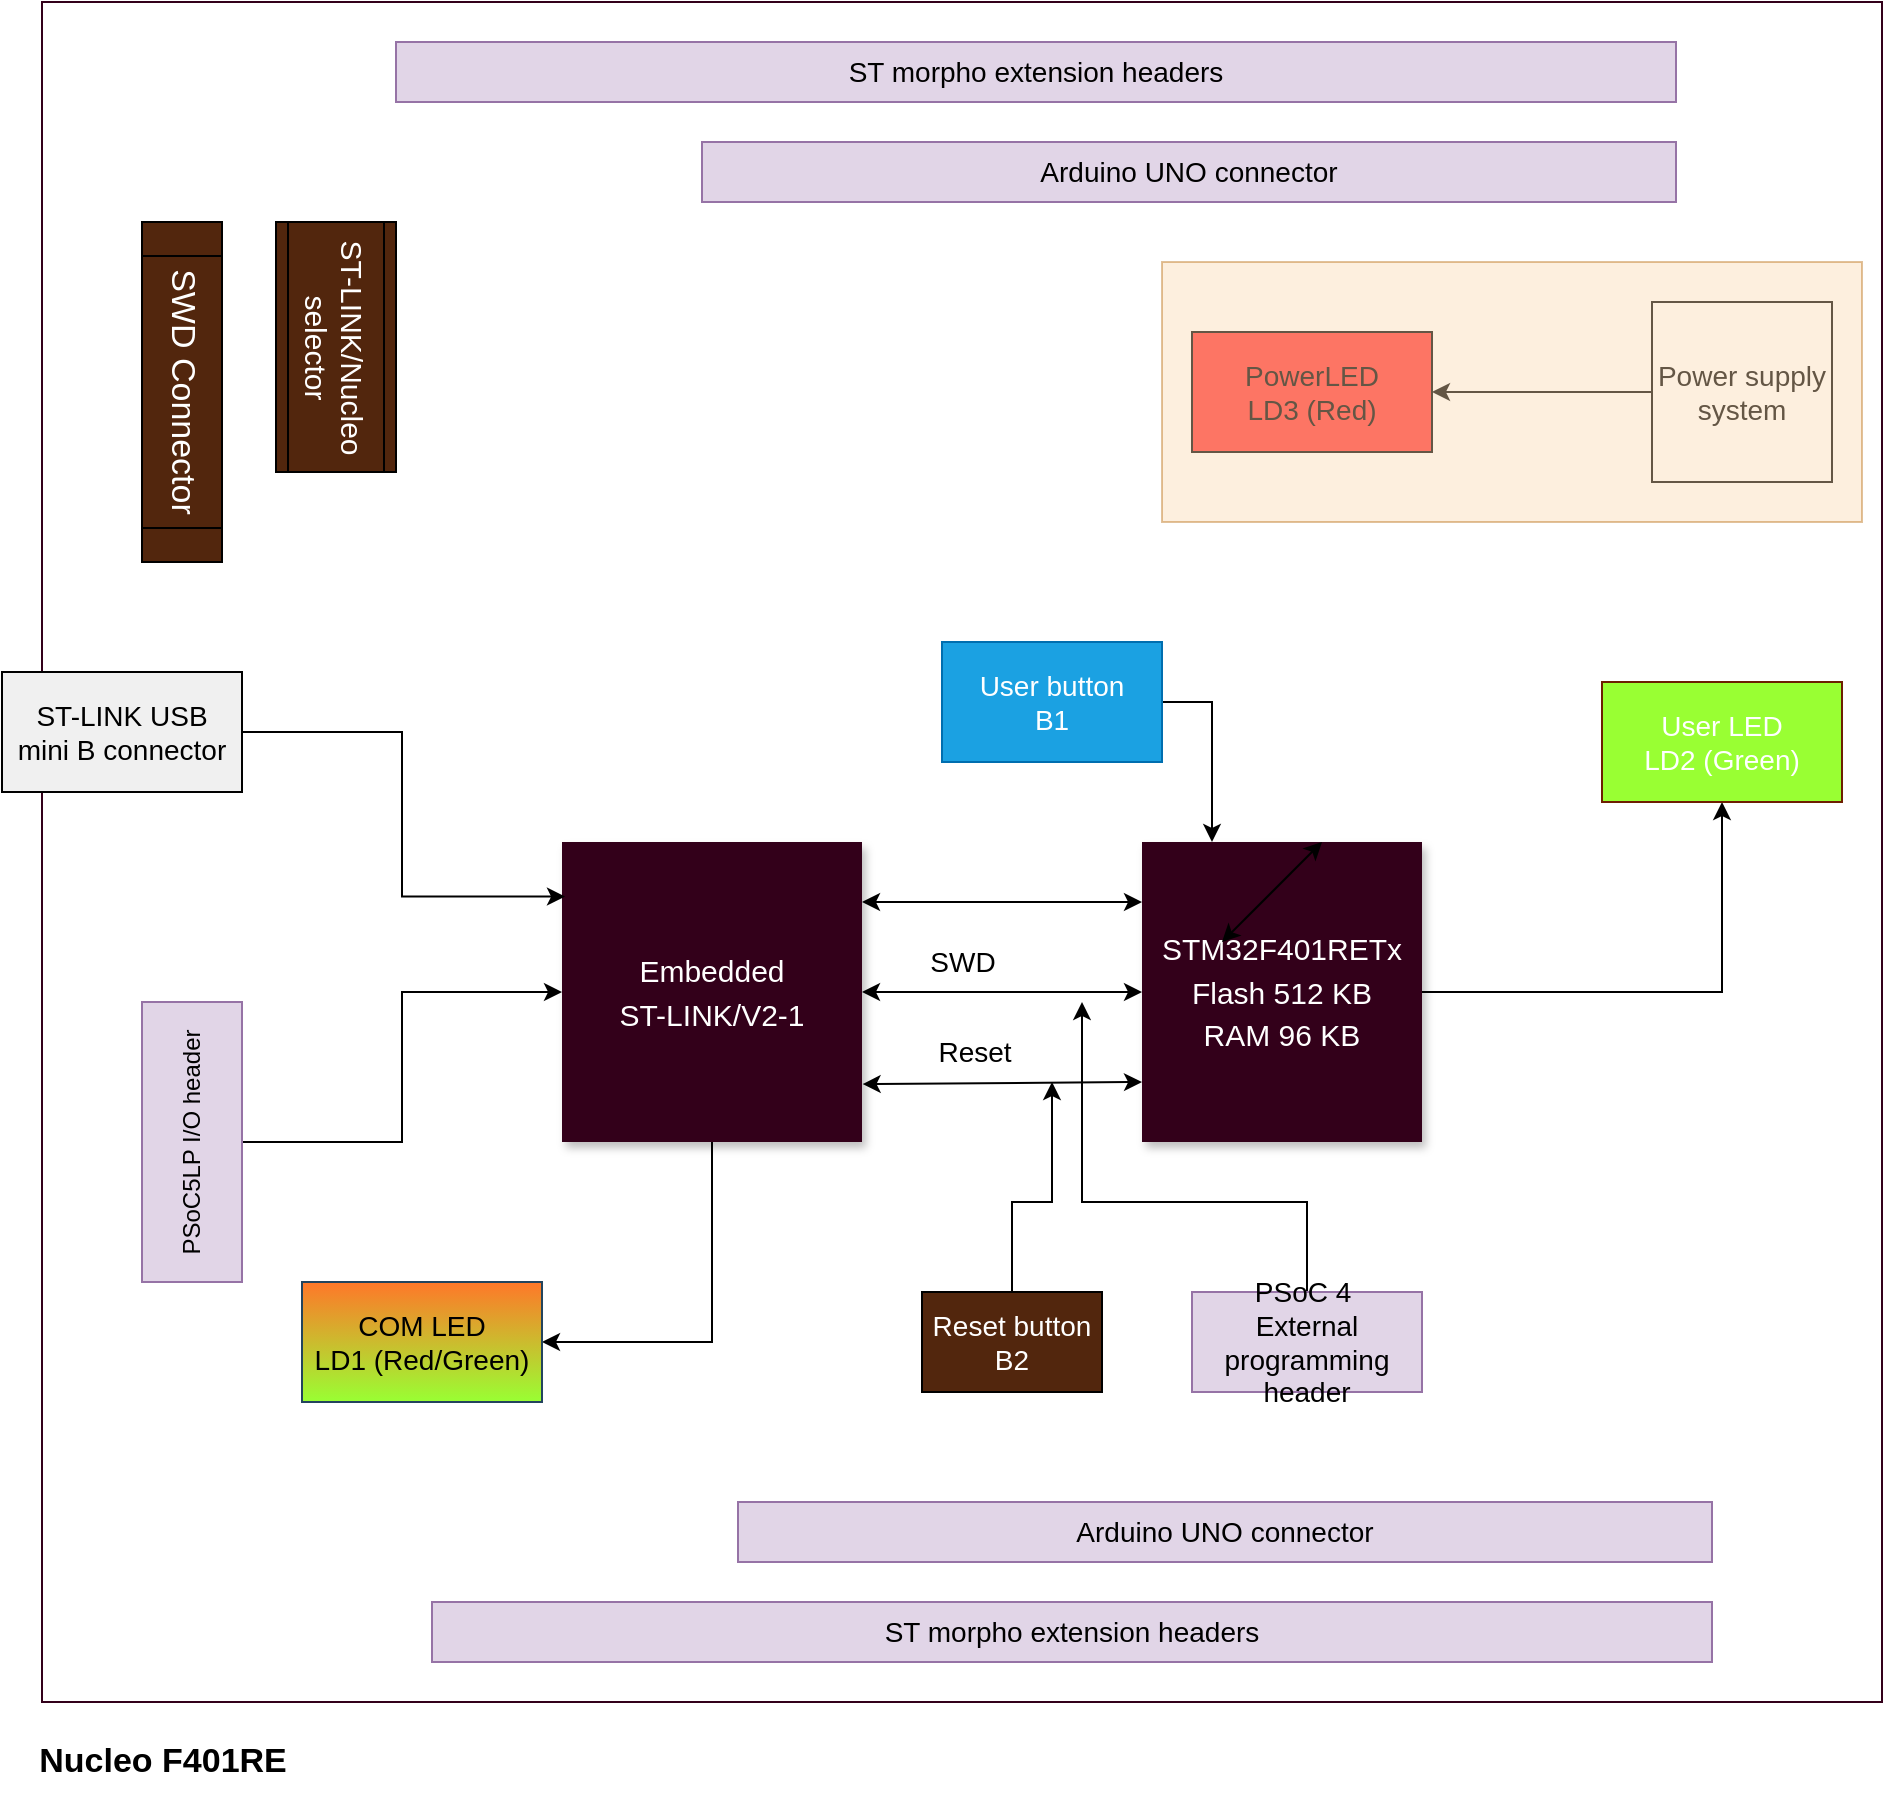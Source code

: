 <mxfile version="17.4.0" type="device"><diagram name="week3_HW_BD" id="KQ9V7Mq8DFxWsLJQvdYL"><mxGraphModel dx="1902" dy="1106" grid="1" gridSize="10" guides="1" tooltips="1" connect="1" arrows="1" fold="1" page="1" pageScale="1.5" pageWidth="1169" pageHeight="826" background="none" math="0" shadow="0"><root><mxCell id="eBfd8CCw8e6mTi2Bk2aQ-0" style=";html=1;"/><mxCell id="eBfd8CCw8e6mTi2Bk2aQ-1" style=";html=1;" parent="eBfd8CCw8e6mTi2Bk2aQ-0"/><mxCell id="eBfd8CCw8e6mTi2Bk2aQ-2" value="" style="rounded=0;whiteSpace=wrap;html=1;fontSize=14;fontColor=#FFFFFF;strokeColor=#33001A;fillColor=#FFFFFF;" parent="eBfd8CCw8e6mTi2Bk2aQ-1" vertex="1"><mxGeometry x="380" y="190" width="920" height="850" as="geometry"/></mxCell><mxCell id="eBfd8CCw8e6mTi2Bk2aQ-3" style="edgeStyle=orthogonalEdgeStyle;rounded=0;orthogonalLoop=1;jettySize=auto;html=1;" parent="eBfd8CCw8e6mTi2Bk2aQ-1" source="eBfd8CCw8e6mTi2Bk2aQ-4" target="eBfd8CCw8e6mTi2Bk2aQ-9" edge="1"><mxGeometry relative="1" as="geometry"/></mxCell><mxCell id="eBfd8CCw8e6mTi2Bk2aQ-4" value="&lt;font color=&quot;#ffffff&quot; style=&quot;font-size: 15px&quot;&gt;&lt;font style=&quot;font-size: 15px&quot;&gt;STM32F401RETx&lt;br&gt;&lt;/font&gt;Flash 512 KB&lt;br&gt;RAM 96 KB&lt;br&gt;&lt;/font&gt;" style="whiteSpace=wrap;html=1;shadow=1;fontSize=18;fillColor=#33001A;strokeColor=none;" parent="eBfd8CCw8e6mTi2Bk2aQ-1" vertex="1"><mxGeometry x="930" y="610" width="140" height="150" as="geometry"/></mxCell><mxCell id="eBfd8CCw8e6mTi2Bk2aQ-5" style="edgeStyle=orthogonalEdgeStyle;rounded=0;orthogonalLoop=1;jettySize=auto;html=1;entryX=1;entryY=0.5;entryDx=0;entryDy=0;exitX=0.5;exitY=1;exitDx=0;exitDy=0;" parent="eBfd8CCw8e6mTi2Bk2aQ-1" source="eBfd8CCw8e6mTi2Bk2aQ-6" target="eBfd8CCw8e6mTi2Bk2aQ-18" edge="1"><mxGeometry relative="1" as="geometry"/></mxCell><mxCell id="eBfd8CCw8e6mTi2Bk2aQ-6" value="&lt;font color=&quot;#ffffff&quot;&gt;&lt;font style=&quot;font-size: 15px&quot;&gt;Embedded &lt;br&gt;ST-LINK/V2-1&lt;/font&gt;&lt;br&gt;&lt;/font&gt;" style="whiteSpace=wrap;html=1;shadow=1;fontSize=18;fillColor=#33001A;strokeColor=none;" parent="eBfd8CCw8e6mTi2Bk2aQ-1" vertex="1"><mxGeometry x="640" y="610" width="150" height="150" as="geometry"/></mxCell><mxCell id="eBfd8CCw8e6mTi2Bk2aQ-7" value="" style="endArrow=classic;startArrow=classic;html=1;rounded=0;" parent="eBfd8CCw8e6mTi2Bk2aQ-1" edge="1"><mxGeometry width="50" height="50" relative="1" as="geometry"><mxPoint x="970" y="660" as="sourcePoint"/><mxPoint x="1020" y="610" as="targetPoint"/></mxGeometry></mxCell><mxCell id="eBfd8CCw8e6mTi2Bk2aQ-8" value="" style="endArrow=classic;startArrow=classic;html=1;rounded=0;exitX=1;exitY=0.5;exitDx=0;exitDy=0;entryX=0;entryY=0.5;entryDx=0;entryDy=0;" parent="eBfd8CCw8e6mTi2Bk2aQ-1" source="eBfd8CCw8e6mTi2Bk2aQ-6" target="eBfd8CCw8e6mTi2Bk2aQ-4" edge="1"><mxGeometry width="50" height="50" relative="1" as="geometry"><mxPoint x="970" y="660" as="sourcePoint"/><mxPoint x="1020" y="610" as="targetPoint"/></mxGeometry></mxCell><mxCell id="IaD88K3h0xtNhMwPBM4U-3" value="SWD" style="edgeLabel;html=1;align=center;verticalAlign=middle;resizable=0;points=[];fontSize=14;" parent="eBfd8CCw8e6mTi2Bk2aQ-8" vertex="1" connectable="0"><mxGeometry x="-0.257" relative="1" as="geometry"><mxPoint x="-2" y="-15" as="offset"/></mxGeometry></mxCell><mxCell id="eBfd8CCw8e6mTi2Bk2aQ-9" value="&lt;font style=&quot;font-size: 14px;&quot;&gt;User LED &lt;br style=&quot;font-size: 14px;&quot;&gt;LD2 (Green)&lt;/font&gt;" style="rounded=0;whiteSpace=wrap;html=1;fillColor=#99FF33;strokeColor=#6D1F00;fontColor=#ffffff;gradientColor=none;fontSize=14;" parent="eBfd8CCw8e6mTi2Bk2aQ-1" vertex="1"><mxGeometry x="1160" y="530" width="120" height="60" as="geometry"/></mxCell><mxCell id="eBfd8CCw8e6mTi2Bk2aQ-10" style="edgeStyle=orthogonalEdgeStyle;rounded=0;orthogonalLoop=1;jettySize=auto;html=1;" parent="eBfd8CCw8e6mTi2Bk2aQ-1" source="eBfd8CCw8e6mTi2Bk2aQ-11" edge="1"><mxGeometry relative="1" as="geometry"><mxPoint x="885" y="730" as="targetPoint"/><Array as="points"><mxPoint x="865" y="790"/><mxPoint x="885" y="790"/></Array></mxGeometry></mxCell><mxCell id="eBfd8CCw8e6mTi2Bk2aQ-11" value="&lt;font style=&quot;font-size: 14px;&quot;&gt;Reset button&lt;br style=&quot;font-size: 14px;&quot;&gt;B2&lt;/font&gt;" style="rounded=0;whiteSpace=wrap;html=1;fontSize=14;fillColor=#52260D;fontColor=#FFFFFF;" parent="eBfd8CCw8e6mTi2Bk2aQ-1" vertex="1"><mxGeometry x="820" y="835" width="90" height="50" as="geometry"/></mxCell><mxCell id="eBfd8CCw8e6mTi2Bk2aQ-12" style="edgeStyle=orthogonalEdgeStyle;rounded=0;orthogonalLoop=1;jettySize=auto;html=1;exitX=1;exitY=0.5;exitDx=0;exitDy=0;entryX=0.01;entryY=0.182;entryDx=0;entryDy=0;entryPerimeter=0;" parent="eBfd8CCw8e6mTi2Bk2aQ-1" source="eBfd8CCw8e6mTi2Bk2aQ-13" target="eBfd8CCw8e6mTi2Bk2aQ-6" edge="1"><mxGeometry relative="1" as="geometry"><Array as="points"><mxPoint x="560" y="555"/><mxPoint x="560" y="637"/></Array></mxGeometry></mxCell><mxCell id="eBfd8CCw8e6mTi2Bk2aQ-13" value="&lt;div style=&quot;font-size: 14px;&quot;&gt;ST-LINK USB&lt;/div&gt;&lt;div style=&quot;font-size: 14px;&quot;&gt;mini B connector&lt;/div&gt;" style="rounded=0;whiteSpace=wrap;html=1;fillColor=#F0F0F0;fontSize=14;" parent="eBfd8CCw8e6mTi2Bk2aQ-1" vertex="1"><mxGeometry x="360" y="525" width="120" height="60" as="geometry"/></mxCell><mxCell id="eBfd8CCw8e6mTi2Bk2aQ-14" value="" style="endArrow=classic;startArrow=classic;html=1;rounded=0;exitX=1.002;exitY=0.807;exitDx=0;exitDy=0;entryX=0;entryY=0.5;entryDx=0;entryDy=0;exitPerimeter=0;" parent="eBfd8CCw8e6mTi2Bk2aQ-1" source="eBfd8CCw8e6mTi2Bk2aQ-6" edge="1"><mxGeometry width="50" height="50" relative="1" as="geometry"><mxPoint x="840" y="730" as="sourcePoint"/><mxPoint x="930" y="730" as="targetPoint"/></mxGeometry></mxCell><mxCell id="IaD88K3h0xtNhMwPBM4U-5" style="edgeStyle=orthogonalEdgeStyle;rounded=0;orthogonalLoop=1;jettySize=auto;html=1;entryX=0.25;entryY=0;entryDx=0;entryDy=0;fontSize=14;exitX=1;exitY=0.5;exitDx=0;exitDy=0;" parent="eBfd8CCw8e6mTi2Bk2aQ-1" source="eBfd8CCw8e6mTi2Bk2aQ-16" target="eBfd8CCw8e6mTi2Bk2aQ-4" edge="1"><mxGeometry relative="1" as="geometry"/></mxCell><mxCell id="eBfd8CCw8e6mTi2Bk2aQ-16" value="&lt;font style=&quot;font-size: 14px;&quot;&gt;User button&lt;br style=&quot;font-size: 14px;&quot;&gt;B1&lt;/font&gt;" style="rounded=0;whiteSpace=wrap;html=1;fillColor=#1ba1e2;strokeColor=#006EAF;fontSize=14;fontColor=#ffffff;" parent="eBfd8CCw8e6mTi2Bk2aQ-1" vertex="1"><mxGeometry x="830" y="510" width="110" height="60" as="geometry"/></mxCell><mxCell id="eBfd8CCw8e6mTi2Bk2aQ-17" value="" style="endArrow=classic;startArrow=classic;html=1;rounded=0;exitX=1;exitY=0.2;exitDx=0;exitDy=0;entryX=0;entryY=0.5;entryDx=0;entryDy=0;exitPerimeter=0;" parent="eBfd8CCw8e6mTi2Bk2aQ-1" source="eBfd8CCw8e6mTi2Bk2aQ-6" edge="1"><mxGeometry width="50" height="50" relative="1" as="geometry"><mxPoint x="840" y="640" as="sourcePoint"/><mxPoint x="930" y="640" as="targetPoint"/></mxGeometry></mxCell><mxCell id="eBfd8CCw8e6mTi2Bk2aQ-18" value="&lt;font style=&quot;font-size: 14px&quot;&gt;COM LED&lt;br&gt;LD1 (Red/Green)&lt;/font&gt;" style="rounded=0;whiteSpace=wrap;html=1;fillColor=#FF7729;strokeColor=#23445d;gradientColor=#99FF33;" parent="eBfd8CCw8e6mTi2Bk2aQ-1" vertex="1"><mxGeometry x="510" y="830" width="120" height="60" as="geometry"/></mxCell><mxCell id="eBfd8CCw8e6mTi2Bk2aQ-19" value="&lt;font style=&quot;font-size: 14px;&quot;&gt;ST morpho extension headers&lt;/font&gt;" style="rounded=0;whiteSpace=wrap;html=1;fillColor=#e1d5e7;strokeColor=#9673a6;fontSize=14;" parent="eBfd8CCw8e6mTi2Bk2aQ-1" vertex="1"><mxGeometry x="557" y="210" width="640" height="30" as="geometry"/></mxCell><mxCell id="eBfd8CCw8e6mTi2Bk2aQ-20" value="&lt;font style=&quot;font-size: 14px;&quot;&gt;Arduino UNO connector&lt;/font&gt;" style="rounded=0;whiteSpace=wrap;html=1;fillColor=#e1d5e7;strokeColor=#9673a6;fontSize=14;" parent="eBfd8CCw8e6mTi2Bk2aQ-1" vertex="1"><mxGeometry x="728" y="940" width="487" height="30" as="geometry"/></mxCell><mxCell id="eBfd8CCw8e6mTi2Bk2aQ-21" style="edgeStyle=orthogonalEdgeStyle;rounded=0;orthogonalLoop=1;jettySize=auto;html=1;entryX=0;entryY=0.5;entryDx=0;entryDy=0;" parent="eBfd8CCw8e6mTi2Bk2aQ-1" source="eBfd8CCw8e6mTi2Bk2aQ-22" target="eBfd8CCw8e6mTi2Bk2aQ-6" edge="1"><mxGeometry relative="1" as="geometry"/></mxCell><mxCell id="eBfd8CCw8e6mTi2Bk2aQ-22" value="PSoC5LP I/O header" style="rounded=0;whiteSpace=wrap;html=1;horizontal=0;fillColor=#e1d5e7;strokeColor=#9673a6;" parent="eBfd8CCw8e6mTi2Bk2aQ-1" vertex="1"><mxGeometry x="430" y="690" width="50" height="140" as="geometry"/></mxCell><mxCell id="eBfd8CCw8e6mTi2Bk2aQ-23" style="edgeStyle=orthogonalEdgeStyle;rounded=0;orthogonalLoop=1;jettySize=auto;html=1;exitX=0.5;exitY=0;exitDx=0;exitDy=0;" parent="eBfd8CCw8e6mTi2Bk2aQ-1" source="eBfd8CCw8e6mTi2Bk2aQ-24" edge="1"><mxGeometry relative="1" as="geometry"><mxPoint x="900" y="690" as="targetPoint"/><Array as="points"><mxPoint x="1013" y="790"/><mxPoint x="900" y="790"/></Array></mxGeometry></mxCell><mxCell id="eBfd8CCw8e6mTi2Bk2aQ-24" value="PSoC 4&amp;nbsp;&lt;br style=&quot;font-size: 14px;&quot;&gt;External programming header" style="rounded=0;whiteSpace=wrap;html=1;fillColor=#e1d5e7;strokeColor=#9673a6;fontSize=14;" parent="eBfd8CCw8e6mTi2Bk2aQ-1" vertex="1"><mxGeometry x="955" y="835" width="115" height="50" as="geometry"/></mxCell><mxCell id="eBfd8CCw8e6mTi2Bk2aQ-25" style="edgeStyle=orthogonalEdgeStyle;rounded=0;orthogonalLoop=1;jettySize=auto;html=1;entryX=1;entryY=0.5;entryDx=0;entryDy=0;" parent="eBfd8CCw8e6mTi2Bk2aQ-1" source="eBfd8CCw8e6mTi2Bk2aQ-26" target="eBfd8CCw8e6mTi2Bk2aQ-27" edge="1"><mxGeometry relative="1" as="geometry"/></mxCell><mxCell id="eBfd8CCw8e6mTi2Bk2aQ-26" value="&lt;font style=&quot;font-size: 14px&quot;&gt;Power supply system&lt;/font&gt;" style="whiteSpace=wrap;html=1;aspect=fixed;" parent="eBfd8CCw8e6mTi2Bk2aQ-1" vertex="1"><mxGeometry x="1185" y="340" width="90" height="90" as="geometry"/></mxCell><mxCell id="eBfd8CCw8e6mTi2Bk2aQ-27" value="&lt;font style=&quot;font-size: 14px&quot;&gt;PowerLED&lt;br&gt;LD3 (Red)&lt;/font&gt;" style="rounded=0;whiteSpace=wrap;html=1;fillColor=#FF3333;" parent="eBfd8CCw8e6mTi2Bk2aQ-1" vertex="1"><mxGeometry x="955" y="355" width="120" height="60" as="geometry"/></mxCell><mxCell id="eBfd8CCw8e6mTi2Bk2aQ-28" value="" style="rounded=0;whiteSpace=wrap;html=1;fillColor=#fad7ac;strokeColor=#b46504;gradientColor=none;opacity=40;" parent="eBfd8CCw8e6mTi2Bk2aQ-1" vertex="1"><mxGeometry x="940" y="320" width="350" height="130" as="geometry"/></mxCell><mxCell id="eBfd8CCw8e6mTi2Bk2aQ-29" value="Nucleo F401RE&lt;br style=&quot;font-size: 17px;&quot;&gt;" style="text;html=1;align=center;verticalAlign=middle;resizable=0;points=[];autosize=1;strokeColor=none;fillColor=none;fontSize=17;fontStyle=1" parent="eBfd8CCw8e6mTi2Bk2aQ-1" vertex="1"><mxGeometry x="370" y="1055" width="140" height="30" as="geometry"/></mxCell><mxCell id="IaD88K3h0xtNhMwPBM4U-1" value="&lt;font style=&quot;font-size: 14px;&quot;&gt;ST morpho extension headers&lt;/font&gt;" style="rounded=0;whiteSpace=wrap;html=1;fillColor=#e1d5e7;strokeColor=#9673a6;fontSize=14;" parent="eBfd8CCw8e6mTi2Bk2aQ-1" vertex="1"><mxGeometry x="575" y="990" width="640" height="30" as="geometry"/></mxCell><mxCell id="IaD88K3h0xtNhMwPBM4U-2" value="&lt;font style=&quot;font-size: 14px;&quot;&gt;Arduino UNO connector&lt;/font&gt;" style="rounded=0;whiteSpace=wrap;html=1;fillColor=#e1d5e7;strokeColor=#9673a6;fontSize=14;" parent="eBfd8CCw8e6mTi2Bk2aQ-1" vertex="1"><mxGeometry x="710" y="260" width="487" height="30" as="geometry"/></mxCell><mxCell id="IaD88K3h0xtNhMwPBM4U-4" value="Reset" style="edgeLabel;html=1;align=center;verticalAlign=middle;resizable=0;points=[];fontSize=14;" parent="eBfd8CCw8e6mTi2Bk2aQ-1" vertex="1" connectable="0"><mxGeometry x="860" y="670" as="geometry"><mxPoint x="-14" y="45" as="offset"/></mxGeometry></mxCell><mxCell id="IaD88K3h0xtNhMwPBM4U-6" value="&lt;font style=&quot;font-size: 17px&quot;&gt;SWD Connector&lt;/font&gt;" style="shape=process;whiteSpace=wrap;html=1;backgroundOutline=1;fontSize=16;fillColor=#52260D;gradientColor=none;rotation=90;fontColor=#FFFFFF;horizontal=1;verticalAlign=middle;" parent="eBfd8CCw8e6mTi2Bk2aQ-1" vertex="1"><mxGeometry x="365" y="365" width="170" height="40" as="geometry"/></mxCell><mxCell id="IaD88K3h0xtNhMwPBM4U-7" value="&lt;div style=&quot;font-size: 15px&quot;&gt;&lt;div&gt;ST-LINK/Nucleo&lt;/div&gt;&lt;div&gt;selector&lt;/div&gt;&lt;/div&gt;" style="shape=process;whiteSpace=wrap;html=1;backgroundOutline=1;fontSize=15;fontColor=#FFFFFF;fillColor=#52260D;gradientColor=none;rotation=-180;horizontal=0;" parent="eBfd8CCw8e6mTi2Bk2aQ-1" vertex="1"><mxGeometry x="497" y="300" width="60" height="125" as="geometry"/></mxCell></root></mxGraphModel></diagram></mxfile>
